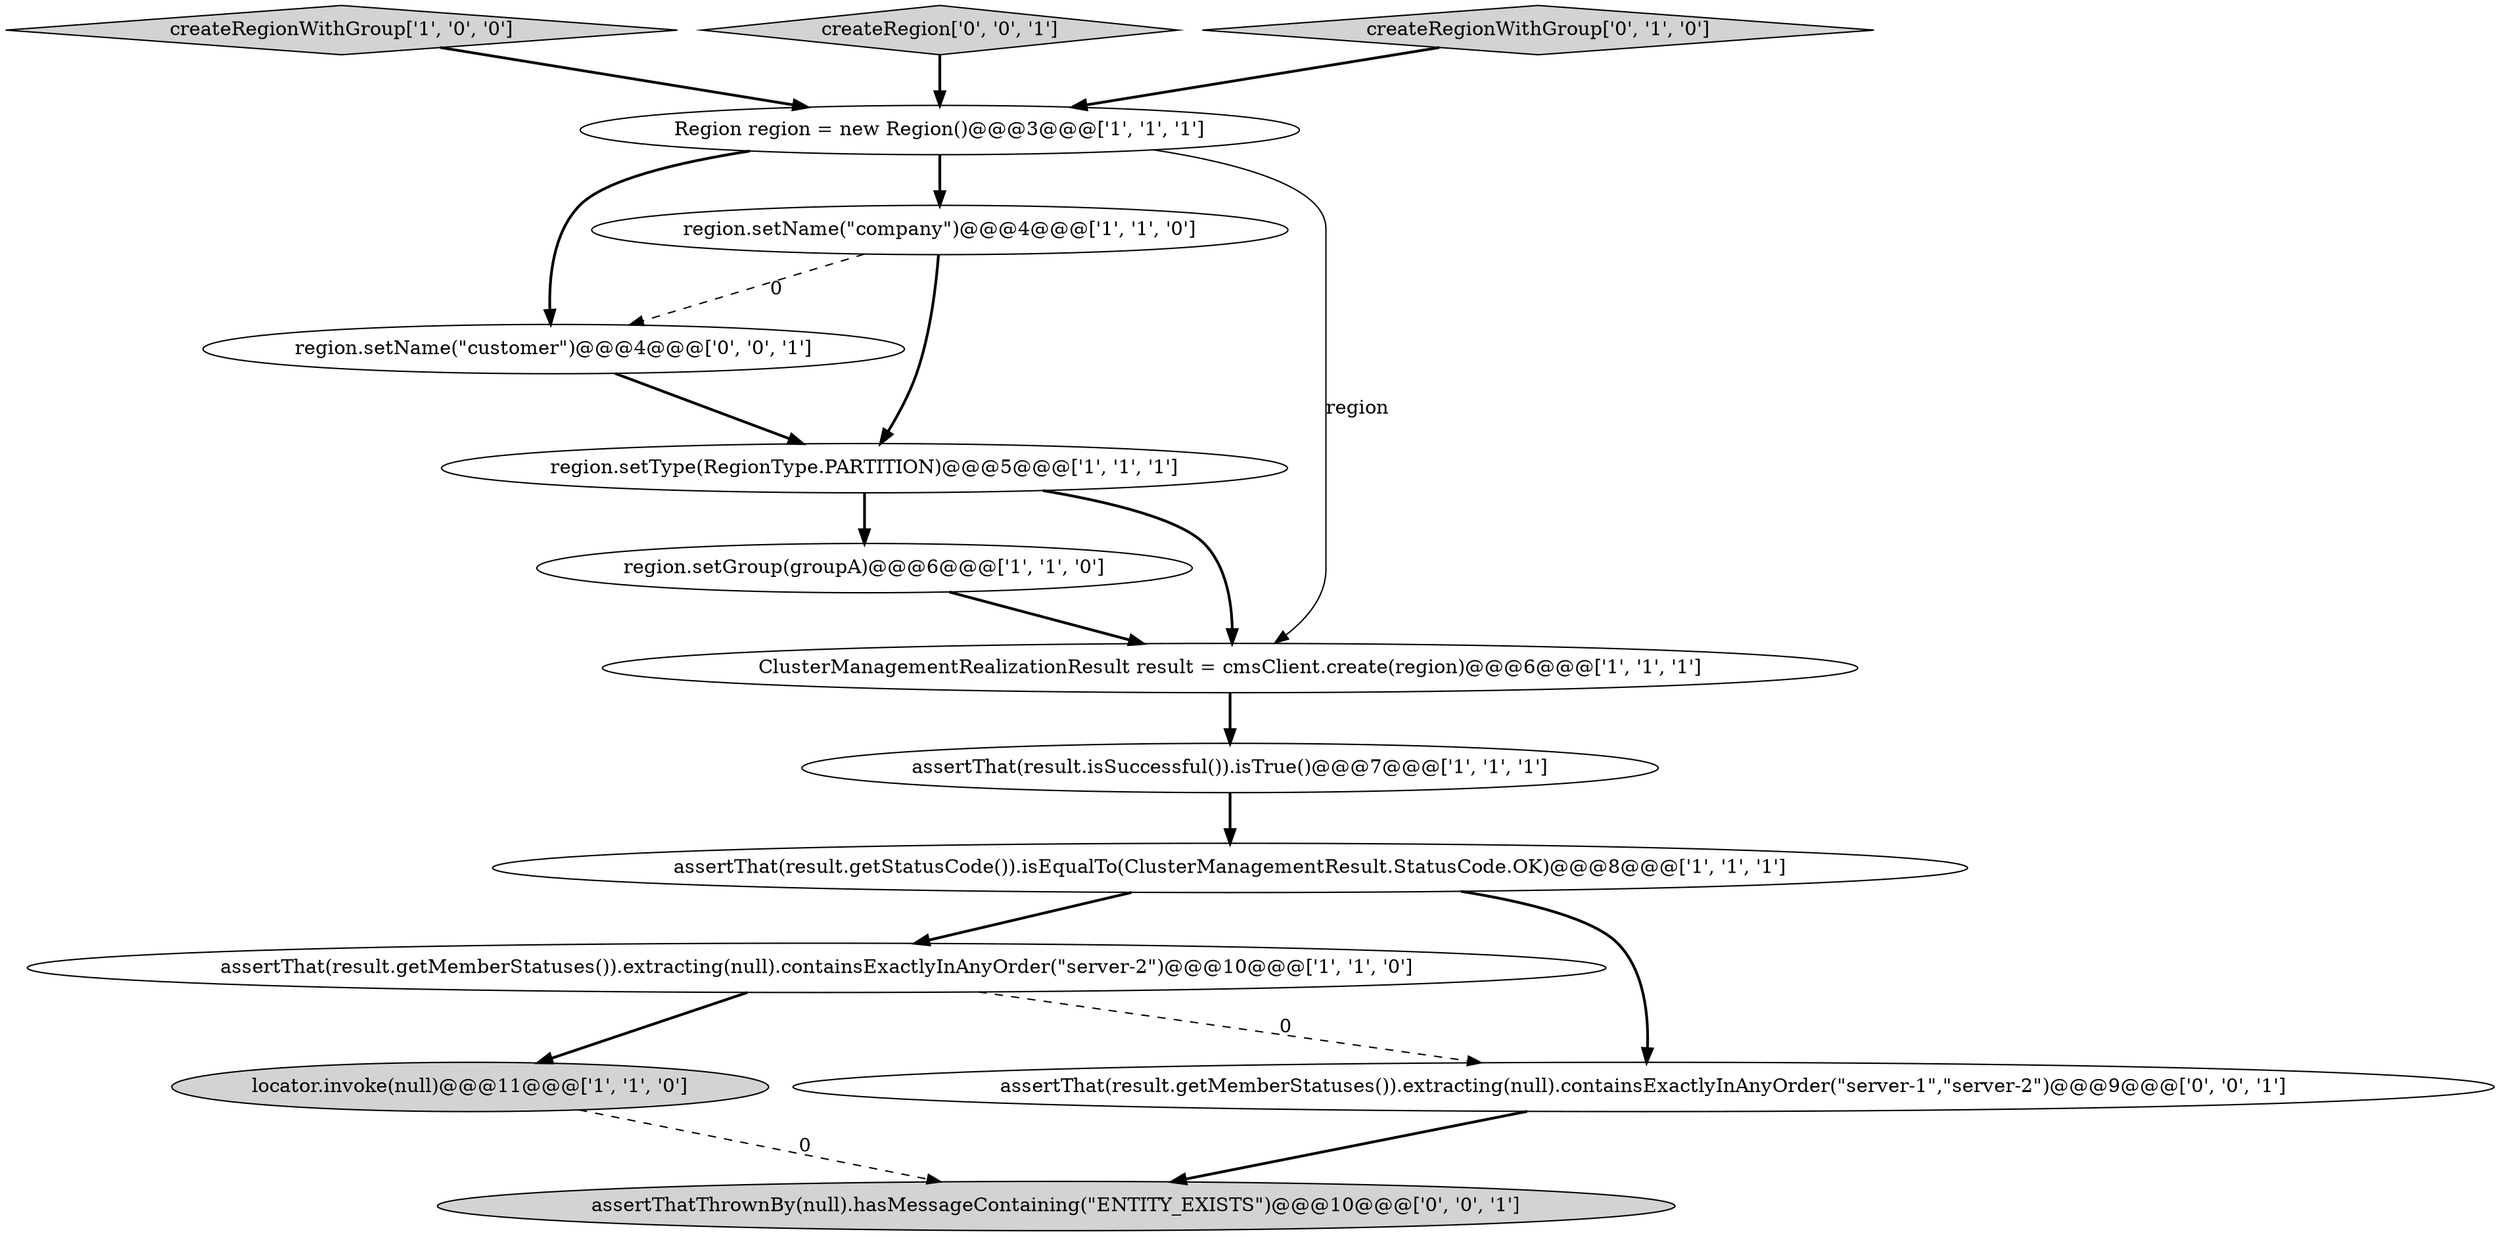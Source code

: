 digraph {
11 [style = filled, label = "region.setName(\"customer\")@@@4@@@['0', '0', '1']", fillcolor = white, shape = ellipse image = "AAA0AAABBB3BBB"];
1 [style = filled, label = "createRegionWithGroup['1', '0', '0']", fillcolor = lightgray, shape = diamond image = "AAA0AAABBB1BBB"];
5 [style = filled, label = "locator.invoke(null)@@@11@@@['1', '1', '0']", fillcolor = lightgray, shape = ellipse image = "AAA0AAABBB1BBB"];
4 [style = filled, label = "region.setGroup(groupA)@@@6@@@['1', '1', '0']", fillcolor = white, shape = ellipse image = "AAA0AAABBB1BBB"];
2 [style = filled, label = "assertThat(result.isSuccessful()).isTrue()@@@7@@@['1', '1', '1']", fillcolor = white, shape = ellipse image = "AAA0AAABBB1BBB"];
13 [style = filled, label = "createRegion['0', '0', '1']", fillcolor = lightgray, shape = diamond image = "AAA0AAABBB3BBB"];
3 [style = filled, label = "Region region = new Region()@@@3@@@['1', '1', '1']", fillcolor = white, shape = ellipse image = "AAA0AAABBB1BBB"];
6 [style = filled, label = "assertThat(result.getStatusCode()).isEqualTo(ClusterManagementResult.StatusCode.OK)@@@8@@@['1', '1', '1']", fillcolor = white, shape = ellipse image = "AAA0AAABBB1BBB"];
7 [style = filled, label = "assertThat(result.getMemberStatuses()).extracting(null).containsExactlyInAnyOrder(\"server-2\")@@@10@@@['1', '1', '0']", fillcolor = white, shape = ellipse image = "AAA0AAABBB1BBB"];
0 [style = filled, label = "region.setName(\"company\")@@@4@@@['1', '1', '0']", fillcolor = white, shape = ellipse image = "AAA0AAABBB1BBB"];
9 [style = filled, label = "ClusterManagementRealizationResult result = cmsClient.create(region)@@@6@@@['1', '1', '1']", fillcolor = white, shape = ellipse image = "AAA0AAABBB1BBB"];
14 [style = filled, label = "assertThat(result.getMemberStatuses()).extracting(null).containsExactlyInAnyOrder(\"server-1\",\"server-2\")@@@9@@@['0', '0', '1']", fillcolor = white, shape = ellipse image = "AAA0AAABBB3BBB"];
10 [style = filled, label = "createRegionWithGroup['0', '1', '0']", fillcolor = lightgray, shape = diamond image = "AAA0AAABBB2BBB"];
12 [style = filled, label = "assertThatThrownBy(null).hasMessageContaining(\"ENTITY_EXISTS\")@@@10@@@['0', '0', '1']", fillcolor = lightgray, shape = ellipse image = "AAA0AAABBB3BBB"];
8 [style = filled, label = "region.setType(RegionType.PARTITION)@@@5@@@['1', '1', '1']", fillcolor = white, shape = ellipse image = "AAA0AAABBB1BBB"];
2->6 [style = bold, label=""];
7->5 [style = bold, label=""];
13->3 [style = bold, label=""];
5->12 [style = dashed, label="0"];
9->2 [style = bold, label=""];
1->3 [style = bold, label=""];
6->14 [style = bold, label=""];
0->11 [style = dashed, label="0"];
7->14 [style = dashed, label="0"];
6->7 [style = bold, label=""];
3->11 [style = bold, label=""];
8->9 [style = bold, label=""];
0->8 [style = bold, label=""];
11->8 [style = bold, label=""];
14->12 [style = bold, label=""];
3->0 [style = bold, label=""];
8->4 [style = bold, label=""];
4->9 [style = bold, label=""];
3->9 [style = solid, label="region"];
10->3 [style = bold, label=""];
}
